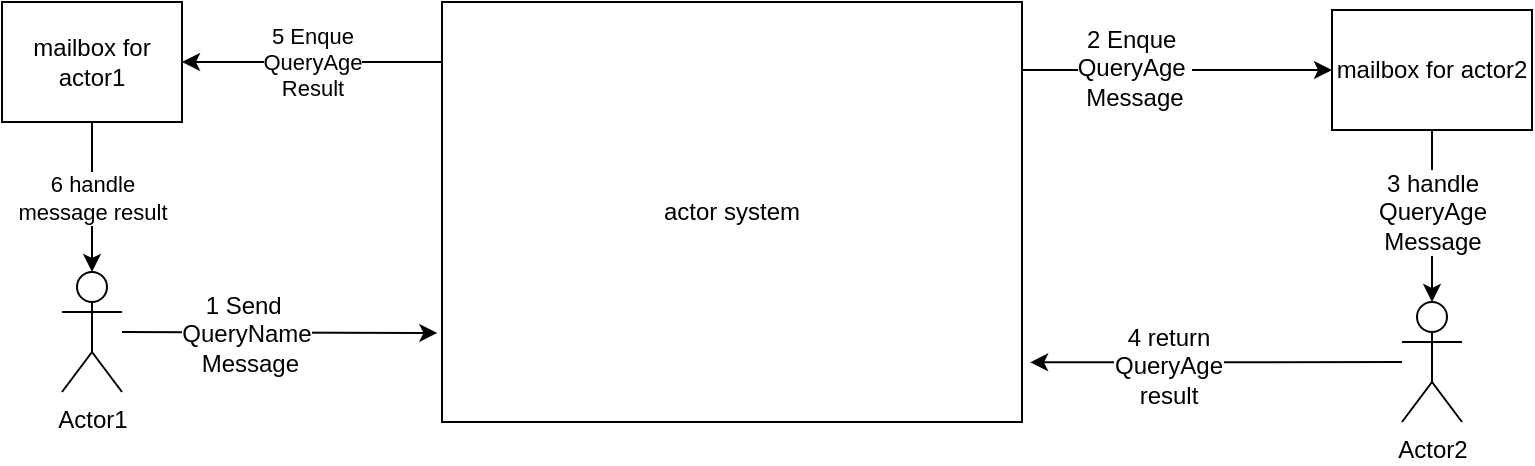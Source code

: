 <mxfile type="device" version="10.5.8"><diagram id="42789a77-a242-8287-6e28-9cd8cfd52e62" name="Page-1"><mxGraphModel grid="1" shadow="0" math="0" background="#ffffff" pageHeight="850" pageWidth="1100" pageScale="1" page="1" fold="1" arrows="1" connect="1" tooltips="1" guides="1" gridSize="10" dy="668" dx="1144"><root><mxCell id="0"/><mxCell id="1" parent="0"/><mxCell id="G2BTFWi0omizOgyBBXE1-24" parent="1" edge="1" target="G2BTFWi0omizOgyBBXE1-21" source="G2BTFWi0omizOgyBBXE1-18" style="rounded=0;orthogonalLoop=1;jettySize=auto;html=1;entryX=-0.008;entryY=0.788;entryDx=0;entryDy=0;entryPerimeter=0;"><mxGeometry as="geometry" relative="1"/></mxCell><mxCell id="G2BTFWi0omizOgyBBXE1-25" value="1 Send&amp;nbsp;&lt;br&gt;QueryName&lt;br&gt;&amp;nbsp;Message&lt;br&gt;" parent="G2BTFWi0omizOgyBBXE1-24" style="text;html=1;resizable=0;points=[];align=center;verticalAlign=middle;labelBackgroundColor=#ffffff;" vertex="1" connectable="0"><mxGeometry as="geometry" relative="1" y="-1" x="-0.212"><mxPoint as="offset"/></mxGeometry></mxCell><mxCell id="G2BTFWi0omizOgyBBXE1-18" value="Actor1" parent="1" style="shape=umlActor;verticalLabelPosition=bottom;labelBackgroundColor=#ffffff;verticalAlign=top;html=1;outlineConnect=0;" vertex="1"><mxGeometry as="geometry" height="60" width="30" y="245" x="130"/></mxCell><mxCell id="G2BTFWi0omizOgyBBXE1-32" parent="1" edge="1" target="G2BTFWi0omizOgyBBXE1-21" source="G2BTFWi0omizOgyBBXE1-19" style="edgeStyle=none;rounded=0;orthogonalLoop=1;jettySize=auto;html=1;entryX=1.014;entryY=0.858;entryDx=0;entryDy=0;entryPerimeter=0;"><mxGeometry as="geometry" relative="1"/></mxCell><mxCell id="G2BTFWi0omizOgyBBXE1-33" value="&amp;nbsp;4 return&amp;nbsp;&lt;br&gt;QueryAge&lt;br&gt;result&lt;br&gt;" parent="G2BTFWi0omizOgyBBXE1-32" style="text;html=1;resizable=0;points=[];align=center;verticalAlign=middle;labelBackgroundColor=#ffffff;" vertex="1" connectable="0"><mxGeometry as="geometry" relative="1" y="2" x="0.265"><mxPoint as="offset"/></mxGeometry></mxCell><mxCell id="G2BTFWi0omizOgyBBXE1-19" value="Actor2" parent="1" style="shape=umlActor;verticalLabelPosition=bottom;labelBackgroundColor=#ffffff;verticalAlign=top;html=1;outlineConnect=0;" vertex="1"><mxGeometry as="geometry" height="60" width="30" y="260" x="800"/></mxCell><mxCell id="G2BTFWi0omizOgyBBXE1-28" parent="1" edge="1" target="G2BTFWi0omizOgyBBXE1-23" source="G2BTFWi0omizOgyBBXE1-21" style="edgeStyle=none;rounded=0;orthogonalLoop=1;jettySize=auto;html=1;entryX=0;entryY=0.5;entryDx=0;entryDy=0;exitX=1;exitY=0.162;exitDx=0;exitDy=0;exitPerimeter=0;"><mxGeometry as="geometry" relative="1"><mxPoint as="sourcePoint" y="144" x="563"/></mxGeometry></mxCell><mxCell id="G2BTFWi0omizOgyBBXE1-29" value="2 Enque&amp;nbsp;&lt;br&gt;QueryAge&amp;nbsp;&lt;br&gt;Message&lt;br&gt;" parent="G2BTFWi0omizOgyBBXE1-28" style="text;html=1;resizable=0;points=[];align=center;verticalAlign=middle;labelBackgroundColor=#ffffff;" vertex="1" connectable="0"><mxGeometry as="geometry" relative="1" y="1" x="-0.287"><mxPoint as="offset"/></mxGeometry></mxCell><mxCell id="G2BTFWi0omizOgyBBXE1-34" value="5 Enque&lt;br&gt;QueryAge&lt;br&gt;Result" parent="1" edge="1" target="G2BTFWi0omizOgyBBXE1-22" source="G2BTFWi0omizOgyBBXE1-21" style="edgeStyle=none;rounded=0;orthogonalLoop=1;jettySize=auto;html=1;entryX=1;entryY=0.5;entryDx=0;entryDy=0;exitX=0;exitY=0.143;exitDx=0;exitDy=0;exitPerimeter=0;"><mxGeometry as="geometry" relative="1"/></mxCell><mxCell id="G2BTFWi0omizOgyBBXE1-21" value="actor system" parent="1" style="rounded=0;whiteSpace=wrap;html=1;" vertex="1"><mxGeometry as="geometry" height="210" width="290" y="110" x="320"/></mxCell><mxCell id="G2BTFWi0omizOgyBBXE1-35" value="6 handle&lt;br&gt;message result&lt;br&gt;" parent="1" edge="1" target="G2BTFWi0omizOgyBBXE1-18" source="G2BTFWi0omizOgyBBXE1-22" style="edgeStyle=none;rounded=0;orthogonalLoop=1;jettySize=auto;html=1;entryX=0.5;entryY=0;entryDx=0;entryDy=0;entryPerimeter=0;"><mxGeometry as="geometry" relative="1"/></mxCell><mxCell id="G2BTFWi0omizOgyBBXE1-22" value="mailbox for actor1" parent="1" style="rounded=0;whiteSpace=wrap;html=1;" vertex="1"><mxGeometry as="geometry" height="60" width="90" y="110" x="100"/></mxCell><mxCell id="G2BTFWi0omizOgyBBXE1-30" value="" parent="1" edge="1" target="G2BTFWi0omizOgyBBXE1-19" source="G2BTFWi0omizOgyBBXE1-23" style="edgeStyle=none;rounded=0;orthogonalLoop=1;jettySize=auto;html=1;"><mxGeometry as="geometry" relative="1"/></mxCell><mxCell id="G2BTFWi0omizOgyBBXE1-31" value="3 handle&lt;br&gt;QueryAge&lt;br&gt;Message&lt;br&gt;" parent="G2BTFWi0omizOgyBBXE1-30" style="text;html=1;resizable=0;points=[];align=center;verticalAlign=middle;labelBackgroundColor=#ffffff;" vertex="1" connectable="0"><mxGeometry as="geometry" relative="1" x="-0.486"><mxPoint as="offset" y="19"/></mxGeometry></mxCell><mxCell id="G2BTFWi0omizOgyBBXE1-23" value="mailbox for actor2" parent="1" style="rounded=0;whiteSpace=wrap;html=1;" vertex="1"><mxGeometry as="geometry" height="60" width="100" y="114" x="765"/></mxCell></root></mxGraphModel></diagram></mxfile>
